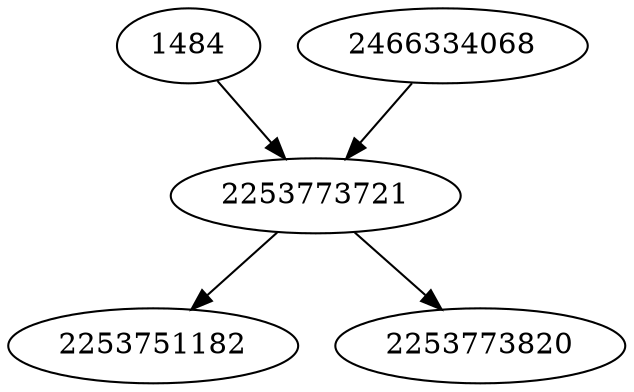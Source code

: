 strict digraph  {
1484;
2253751182;
2466334068;
2253773721;
2253773820;
1484 -> 2253773721;
2466334068 -> 2253773721;
2253773721 -> 2253751182;
2253773721 -> 2253773820;
}

